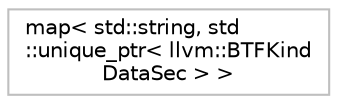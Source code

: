 digraph "Graphical Class Hierarchy"
{
 // LATEX_PDF_SIZE
  bgcolor="transparent";
  edge [fontname="Helvetica",fontsize="10",labelfontname="Helvetica",labelfontsize="10"];
  node [fontname="Helvetica",fontsize="10",shape=record];
  rankdir="LR";
  Node0 [label="map\< std::string, std\l::unique_ptr\< llvm::BTFKind\lDataSec \> \>",height=0.2,width=0.4,color="grey75",tooltip=" "];
}
